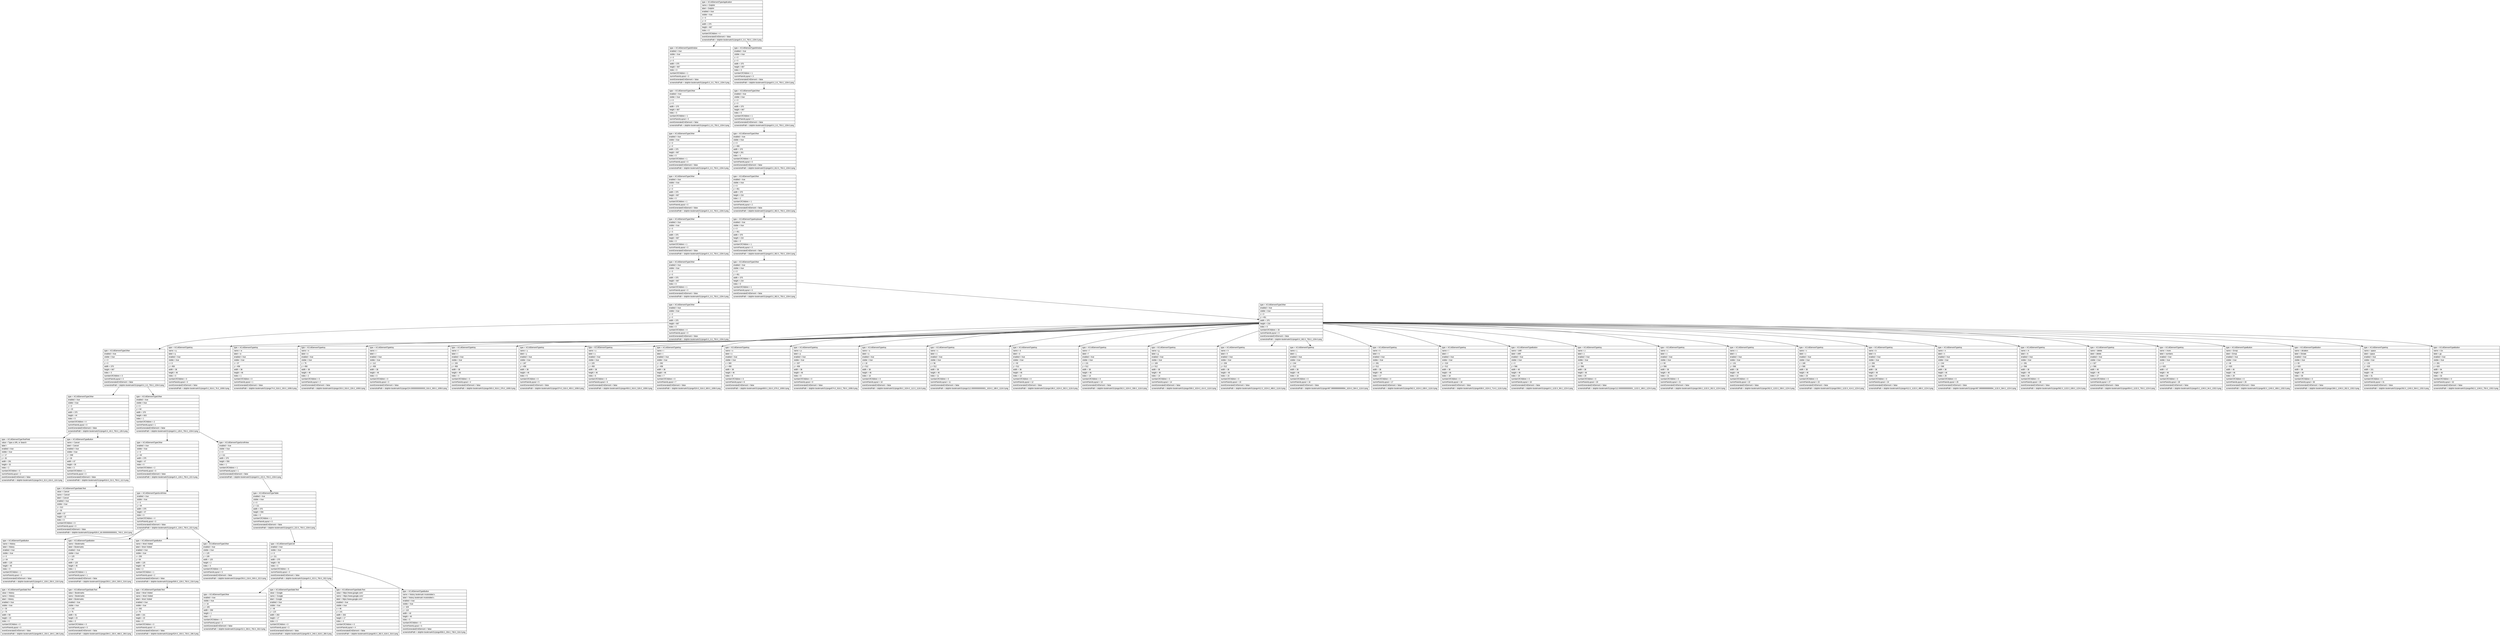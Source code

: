 digraph Layout {

	node [shape=record fontname=Arial];

	0	[label="{type = XCUIElementTypeApplication\l|name = Dolphin\l|label = Dolphin\l|enabled = true\l|visible = true\l|x = 0\l|y = 0\l|width = 375\l|height = 667\l|index = 0\l|numberOfChildren = 4\l|eventGeneratedOnElement = false \l|screenshotPath = dolphin-bookmark/S1/pngs/0.0_0.0_750.0_1334.0.png\l}"]
	1	[label="{type = XCUIElementTypeWindow\l|enabled = true\l|visible = true\l|x = 0\l|y = 0\l|width = 375\l|height = 667\l|index = 0\l|numberOfChildren = 1\l|numInParentLayout = 0\l|eventGeneratedOnElement = false \l|screenshotPath = dolphin-bookmark/S1/pngs/0.0_0.0_750.0_1334.0.png\l}"]
	2	[label="{type = XCUIElementTypeWindow\l|enabled = true\l|visible = true\l|x = 0\l|y = 0\l|width = 375\l|height = 667\l|index = 3\l|numberOfChildren = 1\l|numInParentLayout = 3\l|eventGeneratedOnElement = false \l|screenshotPath = dolphin-bookmark/S1/pngs/0.0_0.0_750.0_1334.0.png\l}"]
	3	[label="{type = XCUIElementTypeOther\l|enabled = true\l|visible = true\l|x = 0\l|y = 0\l|width = 375\l|height = 667\l|index = 0\l|numberOfChildren = 1\l|numInParentLayout = 0\l|eventGeneratedOnElement = false \l|screenshotPath = dolphin-bookmark/S1/pngs/0.0_0.0_750.0_1334.0.png\l}"]
	4	[label="{type = XCUIElementTypeOther\l|enabled = true\l|visible = true\l|x = 0\l|y = 0\l|width = 375\l|height = 667\l|index = 0\l|numberOfChildren = 1\l|numInParentLayout = 0\l|eventGeneratedOnElement = false \l|screenshotPath = dolphin-bookmark/S1/pngs/0.0_0.0_750.0_1334.0.png\l}"]
	5	[label="{type = XCUIElementTypeOther\l|enabled = true\l|visible = true\l|x = 0\l|y = 0\l|width = 375\l|height = 667\l|index = 0\l|numberOfChildren = 1\l|numInParentLayout = 0\l|eventGeneratedOnElement = false \l|screenshotPath = dolphin-bookmark/S1/pngs/0.0_0.0_750.0_1334.0.png\l}"]
	6	[label="{type = XCUIElementTypeOther\l|enabled = true\l|visible = true\l|x = 0\l|y = 406\l|width = 375\l|height = 261\l|index = 0\l|numberOfChildren = 3\l|numInParentLayout = 0\l|eventGeneratedOnElement = false \l|screenshotPath = dolphin-bookmark/S1/pngs/0.0_812.0_750.0_1334.0.png\l}"]
	7	[label="{type = XCUIElementTypeOther\l|enabled = true\l|visible = true\l|x = 0\l|y = 0\l|width = 375\l|height = 667\l|index = 0\l|numberOfChildren = 1\l|numInParentLayout = 0\l|eventGeneratedOnElement = false \l|screenshotPath = dolphin-bookmark/S1/pngs/0.0_0.0_750.0_1334.0.png\l}"]
	8	[label="{type = XCUIElementTypeOther\l|enabled = true\l|visible = true\l|x = 0\l|y = 451\l|width = 375\l|height = 216\l|index = 2\l|numberOfChildren = 1\l|numInParentLayout = 2\l|eventGeneratedOnElement = false \l|screenshotPath = dolphin-bookmark/S1/pngs/0.0_902.0_750.0_1334.0.png\l}"]
	9	[label="{type = XCUIElementTypeOther\l|enabled = true\l|visible = true\l|x = 0\l|y = 0\l|width = 375\l|height = 667\l|index = 0\l|numberOfChildren = 1\l|numInParentLayout = 0\l|eventGeneratedOnElement = false \l|screenshotPath = dolphin-bookmark/S1/pngs/0.0_0.0_750.0_1334.0.png\l}"]
	10	[label="{type = XCUIElementTypeKeyboard\l|enabled = true\l|visible = true\l|x = 0\l|y = 451\l|width = 375\l|height = 216\l|index = 0\l|numberOfChildren = 1\l|numInParentLayout = 0\l|eventGeneratedOnElement = false \l|screenshotPath = dolphin-bookmark/S1/pngs/0.0_902.0_750.0_1334.0.png\l}"]
	11	[label="{type = XCUIElementTypeOther\l|enabled = true\l|visible = true\l|x = 0\l|y = 0\l|width = 375\l|height = 667\l|index = 0\l|numberOfChildren = 1\l|numInParentLayout = 0\l|eventGeneratedOnElement = false \l|screenshotPath = dolphin-bookmark/S1/pngs/0.0_0.0_750.0_1334.0.png\l}"]
	12	[label="{type = XCUIElementTypeOther\l|enabled = true\l|visible = true\l|x = 0\l|y = 451\l|width = 375\l|height = 216\l|index = 0\l|numberOfChildren = 1\l|numInParentLayout = 0\l|eventGeneratedOnElement = false \l|screenshotPath = dolphin-bookmark/S1/pngs/0.0_902.0_750.0_1334.0.png\l}"]
	13	[label="{type = XCUIElementTypeOther\l|enabled = true\l|visible = true\l|x = 0\l|y = 0\l|width = 375\l|height = 667\l|index = 0\l|numberOfChildren = 4\l|numInParentLayout = 0\l|eventGeneratedOnElement = false \l|screenshotPath = dolphin-bookmark/S1/pngs/0.0_0.0_750.0_1334.0.png\l}"]
	14	[label="{type = XCUIElementTypeOther\l|enabled = true\l|visible = true\l|x = 0\l|y = 451\l|width = 375\l|height = 216\l|index = 0\l|numberOfChildren = 33\l|numInParentLayout = 0\l|eventGeneratedOnElement = false \l|screenshotPath = dolphin-bookmark/S1/pngs/0.0_902.0_750.0_1334.0.png\l}"]
	15	[label="{type = XCUIElementTypeOther\l|enabled = true\l|visible = true\l|x = 0\l|y = 0\l|width = 375\l|height = 667\l|index = 3\l|numberOfChildren = 3\l|numInParentLayout = 3\l|eventGeneratedOnElement = false \l|screenshotPath = dolphin-bookmark/S1/pngs/0.0_0.0_750.0_1334.0.png\l}"]
	16	[label="{type = XCUIElementTypeKey\l|name = q\l|label = q\l|enabled = true\l|visible = true\l|x = 0\l|y = 458\l|width = 38\l|height = 46\l|index = 0\l|numberOfChildren = 0\l|numInParentLayout = 0\l|eventGeneratedOnElement = false \l|screenshotPath = dolphin-bookmark/S1/pngs/0.0_916.0_76.0_1008.0.png\l}"]
	17	[label="{type = XCUIElementTypeKey\l|name = w\l|label = w\l|enabled = true\l|visible = true\l|x = 37\l|y = 458\l|width = 38\l|height = 46\l|index = 1\l|numberOfChildren = 0\l|numInParentLayout = 1\l|eventGeneratedOnElement = false \l|screenshotPath = dolphin-bookmark/S1/pngs/74.0_916.0_150.0_1008.0.png\l}"]
	18	[label="{type = XCUIElementTypeKey\l|name = e\l|label = e\l|enabled = true\l|visible = true\l|x = 75\l|y = 458\l|width = 38\l|height = 46\l|index = 2\l|numberOfChildren = 0\l|numInParentLayout = 2\l|eventGeneratedOnElement = false \l|screenshotPath = dolphin-bookmark/S1/pngs/150.0_916.0_226.0_1008.0.png\l}"]
	19	[label="{type = XCUIElementTypeKey\l|name = r\l|label = r\l|enabled = true\l|visible = true\l|x = 112\l|y = 458\l|width = 38\l|height = 46\l|index = 3\l|numberOfChildren = 0\l|numInParentLayout = 3\l|eventGeneratedOnElement = false \l|screenshotPath = dolphin-bookmark/S1/pngs/224.00000000000003_916.0_300.0_1008.0.png\l}"]
	20	[label="{type = XCUIElementTypeKey\l|name = t\l|label = t\l|enabled = true\l|visible = true\l|x = 150\l|y = 458\l|width = 38\l|height = 46\l|index = 4\l|numberOfChildren = 0\l|numInParentLayout = 4\l|eventGeneratedOnElement = false \l|screenshotPath = dolphin-bookmark/S1/pngs/300.0_916.0_376.0_1008.0.png\l}"]
	21	[label="{type = XCUIElementTypeKey\l|name = y\l|label = y\l|enabled = true\l|visible = true\l|x = 187\l|y = 458\l|width = 38\l|height = 46\l|index = 5\l|numberOfChildren = 0\l|numInParentLayout = 5\l|eventGeneratedOnElement = false \l|screenshotPath = dolphin-bookmark/S1/pngs/374.0_916.0_450.0_1008.0.png\l}"]
	22	[label="{type = XCUIElementTypeKey\l|name = u\l|label = u\l|enabled = true\l|visible = true\l|x = 225\l|y = 458\l|width = 38\l|height = 46\l|index = 6\l|numberOfChildren = 0\l|numInParentLayout = 6\l|eventGeneratedOnElement = false \l|screenshotPath = dolphin-bookmark/S1/pngs/450.0_916.0_526.0_1008.0.png\l}"]
	23	[label="{type = XCUIElementTypeKey\l|name = i\l|label = i\l|enabled = true\l|visible = true\l|x = 262\l|y = 458\l|width = 38\l|height = 46\l|index = 7\l|numberOfChildren = 0\l|numInParentLayout = 7\l|eventGeneratedOnElement = false \l|screenshotPath = dolphin-bookmark/S1/pngs/524.0_916.0_600.0_1008.0.png\l}"]
	24	[label="{type = XCUIElementTypeKey\l|name = o\l|label = o\l|enabled = true\l|visible = true\l|x = 300\l|y = 458\l|width = 38\l|height = 46\l|index = 8\l|numberOfChildren = 0\l|numInParentLayout = 8\l|eventGeneratedOnElement = false \l|screenshotPath = dolphin-bookmark/S1/pngs/600.0_916.0_676.0_1008.0.png\l}"]
	25	[label="{type = XCUIElementTypeKey\l|name = p\l|label = p\l|enabled = true\l|visible = true\l|x = 337\l|y = 458\l|width = 38\l|height = 46\l|index = 9\l|numberOfChildren = 0\l|numInParentLayout = 9\l|eventGeneratedOnElement = false \l|screenshotPath = dolphin-bookmark/S1/pngs/674.0_916.0_750.0_1008.0.png\l}"]
	26	[label="{type = XCUIElementTypeKey\l|name = a\l|label = a\l|enabled = true\l|visible = true\l|x = 18\l|y = 512\l|width = 38\l|height = 46\l|index = 10\l|numberOfChildren = 0\l|numInParentLayout = 10\l|eventGeneratedOnElement = false \l|screenshotPath = dolphin-bookmark/S1/pngs/36.0_1024.0_112.0_1116.0.png\l}"]
	27	[label="{type = XCUIElementTypeKey\l|name = s\l|label = s\l|enabled = true\l|visible = true\l|x = 56\l|y = 512\l|width = 38\l|height = 46\l|index = 11\l|numberOfChildren = 0\l|numInParentLayout = 11\l|eventGeneratedOnElement = false \l|screenshotPath = dolphin-bookmark/S1/pngs/112.00000000000001_1024.0_188.0_1116.0.png\l}"]
	28	[label="{type = XCUIElementTypeKey\l|name = d\l|label = d\l|enabled = true\l|visible = true\l|x = 93\l|y = 512\l|width = 38\l|height = 46\l|index = 12\l|numberOfChildren = 0\l|numInParentLayout = 12\l|eventGeneratedOnElement = false \l|screenshotPath = dolphin-bookmark/S1/pngs/186.0_1024.0_262.0_1116.0.png\l}"]
	29	[label="{type = XCUIElementTypeKey\l|name = f\l|label = f\l|enabled = true\l|visible = true\l|x = 131\l|y = 512\l|width = 38\l|height = 46\l|index = 13\l|numberOfChildren = 0\l|numInParentLayout = 13\l|eventGeneratedOnElement = false \l|screenshotPath = dolphin-bookmark/S1/pngs/262.0_1024.0_338.0_1116.0.png\l}"]
	30	[label="{type = XCUIElementTypeKey\l|name = g\l|label = g\l|enabled = true\l|visible = true\l|x = 169\l|y = 512\l|width = 38\l|height = 46\l|index = 14\l|numberOfChildren = 0\l|numInParentLayout = 14\l|eventGeneratedOnElement = false \l|screenshotPath = dolphin-bookmark/S1/pngs/338.0_1024.0_414.0_1116.0.png\l}"]
	31	[label="{type = XCUIElementTypeKey\l|name = h\l|label = h\l|enabled = true\l|visible = true\l|x = 206\l|y = 512\l|width = 38\l|height = 46\l|index = 15\l|numberOfChildren = 0\l|numInParentLayout = 15\l|eventGeneratedOnElement = false \l|screenshotPath = dolphin-bookmark/S1/pngs/412.0_1024.0_488.0_1116.0.png\l}"]
	32	[label="{type = XCUIElementTypeKey\l|name = j\l|label = j\l|enabled = true\l|visible = true\l|x = 244\l|y = 512\l|width = 38\l|height = 46\l|index = 16\l|numberOfChildren = 0\l|numInParentLayout = 16\l|eventGeneratedOnElement = false \l|screenshotPath = dolphin-bookmark/S1/pngs/487.99999999999994_1024.0_564.0_1116.0.png\l}"]
	33	[label="{type = XCUIElementTypeKey\l|name = k\l|label = k\l|enabled = true\l|visible = true\l|x = 281\l|y = 512\l|width = 38\l|height = 46\l|index = 17\l|numberOfChildren = 0\l|numInParentLayout = 17\l|eventGeneratedOnElement = false \l|screenshotPath = dolphin-bookmark/S1/pngs/562.0_1024.0_638.0_1116.0.png\l}"]
	34	[label="{type = XCUIElementTypeKey\l|name = l\l|label = l\l|enabled = true\l|visible = true\l|x = 319\l|y = 512\l|width = 38\l|height = 46\l|index = 18\l|numberOfChildren = 0\l|numInParentLayout = 18\l|eventGeneratedOnElement = false \l|screenshotPath = dolphin-bookmark/S1/pngs/638.0_1024.0_714.0_1116.0.png\l}"]
	35	[label="{type = XCUIElementTypeButton\l|name = shift\l|label = shift\l|enabled = true\l|visible = true\l|x = 0\l|y = 566\l|width = 48\l|height = 46\l|index = 19\l|numberOfChildren = 0\l|numInParentLayout = 19\l|eventGeneratedOnElement = false \l|screenshotPath = dolphin-bookmark/S1/pngs/0.0_1132.0_96.0_1224.0.png\l}"]
	36	[label="{type = XCUIElementTypeKey\l|name = z\l|label = z\l|enabled = true\l|visible = true\l|x = 56\l|y = 566\l|width = 38\l|height = 46\l|index = 20\l|numberOfChildren = 0\l|numInParentLayout = 20\l|eventGeneratedOnElement = false \l|screenshotPath = dolphin-bookmark/S1/pngs/112.00000000000001_1132.0_188.0_1224.0.png\l}"]
	37	[label="{type = XCUIElementTypeKey\l|name = x\l|label = x\l|enabled = true\l|visible = true\l|x = 93\l|y = 566\l|width = 38\l|height = 46\l|index = 21\l|numberOfChildren = 0\l|numInParentLayout = 21\l|eventGeneratedOnElement = false \l|screenshotPath = dolphin-bookmark/S1/pngs/186.0_1132.0_262.0_1224.0.png\l}"]
	38	[label="{type = XCUIElementTypeKey\l|name = c\l|label = c\l|enabled = true\l|visible = true\l|x = 131\l|y = 566\l|width = 38\l|height = 46\l|index = 22\l|numberOfChildren = 0\l|numInParentLayout = 22\l|eventGeneratedOnElement = false \l|screenshotPath = dolphin-bookmark/S1/pngs/262.0_1132.0_338.0_1224.0.png\l}"]
	39	[label="{type = XCUIElementTypeKey\l|name = v\l|label = v\l|enabled = true\l|visible = true\l|x = 169\l|y = 566\l|width = 38\l|height = 46\l|index = 23\l|numberOfChildren = 0\l|numInParentLayout = 23\l|eventGeneratedOnElement = false \l|screenshotPath = dolphin-bookmark/S1/pngs/338.0_1132.0_414.0_1224.0.png\l}"]
	40	[label="{type = XCUIElementTypeKey\l|name = b\l|label = b\l|enabled = true\l|visible = true\l|x = 206\l|y = 566\l|width = 38\l|height = 46\l|index = 24\l|numberOfChildren = 0\l|numInParentLayout = 24\l|eventGeneratedOnElement = false \l|screenshotPath = dolphin-bookmark/S1/pngs/412.0_1132.0_488.0_1224.0.png\l}"]
	41	[label="{type = XCUIElementTypeKey\l|name = n\l|label = n\l|enabled = true\l|visible = true\l|x = 244\l|y = 566\l|width = 38\l|height = 46\l|index = 25\l|numberOfChildren = 0\l|numInParentLayout = 25\l|eventGeneratedOnElement = false \l|screenshotPath = dolphin-bookmark/S1/pngs/487.99999999999994_1132.0_564.0_1224.0.png\l}"]
	42	[label="{type = XCUIElementTypeKey\l|name = m\l|label = m\l|enabled = true\l|visible = true\l|x = 281\l|y = 566\l|width = 38\l|height = 46\l|index = 26\l|numberOfChildren = 0\l|numInParentLayout = 26\l|eventGeneratedOnElement = false \l|screenshotPath = dolphin-bookmark/S1/pngs/562.0_1132.0_638.0_1224.0.png\l}"]
	43	[label="{type = XCUIElementTypeKey\l|name = delete\l|label = delete\l|enabled = true\l|visible = true\l|x = 327\l|y = 566\l|width = 48\l|height = 46\l|index = 27\l|numberOfChildren = 0\l|numInParentLayout = 27\l|eventGeneratedOnElement = false \l|screenshotPath = dolphin-bookmark/S1/pngs/654.0_1132.0_750.0_1224.0.png\l}"]
	44	[label="{type = XCUIElementTypeKey\l|name = more\l|label = numbers\l|enabled = true\l|visible = true\l|x = 0\l|y = 620\l|width = 47\l|height = 46\l|index = 28\l|numberOfChildren = 0\l|numInParentLayout = 28\l|eventGeneratedOnElement = false \l|screenshotPath = dolphin-bookmark/S1/pngs/0.0_1240.0_94.0_1332.0.png\l}"]
	45	[label="{type = XCUIElementTypeButton\l|name = Emoji\l|label = Emoji\l|enabled = true\l|visible = true\l|x = 46\l|y = 620\l|width = 48\l|height = 46\l|index = 29\l|numberOfChildren = 0\l|numInParentLayout = 29\l|eventGeneratedOnElement = false \l|screenshotPath = dolphin-bookmark/S1/pngs/92.0_1240.0_188.0_1332.0.png\l}"]
	46	[label="{type = XCUIElementTypeButton\l|name = dictation\l|label = Dictate\l|enabled = true\l|visible = true\l|x = 93\l|y = 620\l|width = 38\l|height = 46\l|index = 30\l|numberOfChildren = 0\l|numInParentLayout = 30\l|eventGeneratedOnElement = false \l|screenshotPath = dolphin-bookmark/S1/pngs/186.0_1240.0_262.0_1332.0.png\l}"]
	47	[label="{type = XCUIElementTypeKey\l|name = space\l|label = space\l|enabled = true\l|visible = true\l|x = 131\l|y = 620\l|width = 151\l|height = 46\l|index = 31\l|numberOfChildren = 0\l|numInParentLayout = 31\l|eventGeneratedOnElement = false \l|screenshotPath = dolphin-bookmark/S1/pngs/262.0_1240.0_564.0_1332.0.png\l}"]
	48	[label="{type = XCUIElementTypeButton\l|name = Go\l|label = go\l|enabled = true\l|visible = true\l|x = 281\l|y = 620\l|width = 94\l|height = 46\l|index = 32\l|numberOfChildren = 0\l|numInParentLayout = 32\l|eventGeneratedOnElement = false \l|screenshotPath = dolphin-bookmark/S1/pngs/562.0_1240.0_750.0_1332.0.png\l}"]
	49	[label="{type = XCUIElementTypeOther\l|enabled = true\l|visible = true\l|x = 0\l|y = 20\l|width = 375\l|height = 44\l|index = 0\l|numberOfChildren = 4\l|numInParentLayout = 0\l|eventGeneratedOnElement = false \l|screenshotPath = dolphin-bookmark/S1/pngs/0.0_40.0_750.0_128.0.png\l}"]
	50	[label="{type = XCUIElementTypeOther\l|enabled = true\l|visible = true\l|x = 0\l|y = 64\l|width = 375\l|height = 603\l|index = 1\l|numberOfChildren = 2\l|numInParentLayout = 1\l|eventGeneratedOnElement = false \l|screenshotPath = dolphin-bookmark/S1/pngs/0.0_128.0_750.0_1334.0.png\l}"]
	51	[label="{type = XCUIElementTypeTextField\l|value = Type a URL or Search\l|label = \l|enabled = true\l|visible = true\l|x = 17\l|y = 26\l|width = 291\l|height = 32\l|index = 2\l|numberOfChildren = 0\l|numInParentLayout = 2\l|eventGeneratedOnElement = false \l|screenshotPath = dolphin-bookmark/S1/pngs/34.0_52.0_616.0_116.0.png\l}"]
	52	[label="{type = XCUIElementTypeButton\l|name = Cancel\l|label = Cancel\l|enabled = true\l|visible = true\l|x = 308\l|y = 26\l|width = 67\l|height = 30\l|index = 3\l|numberOfChildren = 1\l|numInParentLayout = 3\l|eventGeneratedOnElement = false \l|screenshotPath = dolphin-bookmark/S1/pngs/616.0_52.0_750.0_112.0.png\l}"]
	53	[label="{type = XCUIElementTypeOther\l|enabled = true\l|visible = true\l|x = 0\l|y = 64\l|width = 375\l|height = 47\l|index = 0\l|numberOfChildren = 2\l|numInParentLayout = 0\l|eventGeneratedOnElement = false \l|screenshotPath = dolphin-bookmark/S1/pngs/0.0_128.0_750.0_222.0.png\l}"]
	54	[label="{type = XCUIElementTypeScrollView\l|enabled = true\l|visible = true\l|x = 0\l|y = 111\l|width = 375\l|height = 556\l|index = 1\l|numberOfChildren = 1\l|numInParentLayout = 1\l|eventGeneratedOnElement = false \l|screenshotPath = dolphin-bookmark/S1/pngs/0.0_222.0_750.0_1334.0.png\l}"]
	55	[label="{type = XCUIElementTypeStaticText\l|value = Cancel\l|name = Cancel\l|label = Cancel\l|enabled = true\l|visible = true\l|x = 313\l|y = 30\l|width = 57\l|height = 22\l|index = 0\l|numberOfChildren = 0\l|numInParentLayout = 0\l|eventGeneratedOnElement = false \l|screenshotPath = dolphin-bookmark/S1/pngs/626.0_60.00000000000001_740.0_104.0.png\l}"]
	56	[label="{type = XCUIElementTypeScrollView\l|enabled = true\l|visible = true\l|x = 0\l|y = 64\l|width = 375\l|height = 47\l|index = 0\l|numberOfChildren = 4\l|numInParentLayout = 0\l|eventGeneratedOnElement = false \l|screenshotPath = dolphin-bookmark/S1/pngs/0.0_128.0_750.0_222.0.png\l}"]
	57	[label="{type = XCUIElementTypeTable\l|enabled = true\l|visible = true\l|x = 0\l|y = 111\l|width = 375\l|height = 556\l|index = 0\l|numberOfChildren = 1\l|numInParentLayout = 0\l|eventGeneratedOnElement = false \l|screenshotPath = dolphin-bookmark/S1/pngs/0.0_222.0_750.0_1334.0.png\l}"]
	58	[label="{type = XCUIElementTypeButton\l|name = History\l|label = History\l|enabled = true\l|visible = true\l|x = 0\l|y = 64\l|width = 125\l|height = 45\l|index = 0\l|numberOfChildren = 1\l|numInParentLayout = 0\l|eventGeneratedOnElement = false \l|screenshotPath = dolphin-bookmark/S1/pngs/0.0_128.0_250.0_218.0.png\l}"]
	59	[label="{type = XCUIElementTypeButton\l|name = Bookmarks\l|label = Bookmarks\l|enabled = true\l|visible = true\l|x = 125\l|y = 64\l|width = 125\l|height = 45\l|index = 1\l|numberOfChildren = 1\l|numInParentLayout = 1\l|eventGeneratedOnElement = false \l|screenshotPath = dolphin-bookmark/S1/pngs/250.0_128.0_500.0_218.0.png\l}"]
	60	[label="{type = XCUIElementTypeButton\l|name = Most Visited\l|label = Most Visited\l|enabled = true\l|visible = true\l|x = 250\l|y = 64\l|width = 125\l|height = 45\l|index = 2\l|numberOfChildren = 1\l|numInParentLayout = 2\l|eventGeneratedOnElement = false \l|screenshotPath = dolphin-bookmark/S1/pngs/500.0_128.0_750.0_218.0.png\l}"]
	61	[label="{type = XCUIElementTypeOther\l|enabled = true\l|visible = true\l|x = 125\l|y = 109\l|width = 125\l|height = 2\l|index = 3\l|numberOfChildren = 0\l|numInParentLayout = 3\l|eventGeneratedOnElement = false \l|screenshotPath = dolphin-bookmark/S1/pngs/250.0_218.0_500.0_222.0.png\l}"]
	62	[label="{type = XCUIElementTypeCell\l|enabled = true\l|visible = true\l|x = 0\l|y = 111\l|width = 375\l|height = 55\l|index = 0\l|numberOfChildren = 6\l|numInParentLayout = 0\l|eventGeneratedOnElement = false \l|screenshotPath = dolphin-bookmark/S1/pngs/0.0_222.0_750.0_332.0.png\l}"]
	63	[label="{type = XCUIElementTypeStaticText\l|value = History\l|name = History\l|label = History\l|enabled = true\l|visible = true\l|x = 33\l|y = 75\l|width = 59\l|height = 23\l|index = 0\l|numberOfChildren = 0\l|numInParentLayout = 0\l|eventGeneratedOnElement = false \l|screenshotPath = dolphin-bookmark/S1/pngs/66.0_150.0_184.0_196.0.png\l}"]
	64	[label="{type = XCUIElementTypeStaticText\l|value = Bookmarks\l|name = Bookmarks\l|label = Bookmarks\l|enabled = true\l|visible = true\l|x = 142\l|y = 75\l|width = 91\l|height = 23\l|index = 0\l|numberOfChildren = 0\l|numInParentLayout = 0\l|eventGeneratedOnElement = false \l|screenshotPath = dolphin-bookmark/S1/pngs/284.0_150.0_466.0_196.0.png\l}"]
	65	[label="{type = XCUIElementTypeStaticText\l|value = Most Visited\l|name = Most Visited\l|label = Most Visited\l|enabled = true\l|visible = true\l|x = 262\l|y = 75\l|width = 101\l|height = 23\l|index = 0\l|numberOfChildren = 0\l|numInParentLayout = 0\l|eventGeneratedOnElement = false \l|screenshotPath = dolphin-bookmark/S1/pngs/524.0_150.0_726.0_196.0.png\l}"]
	66	[label="{type = XCUIElementTypeOther\l|enabled = true\l|visible = true\l|x = 16\l|y = 165\l|width = 359\l|height = 1\l|index = 2\l|numberOfChildren = 0\l|numInParentLayout = 2\l|eventGeneratedOnElement = false \l|screenshotPath = dolphin-bookmark/S1/pngs/32.0_330.0_750.0_332.0.png\l}"]
	67	[label="{type = XCUIElementTypeStaticText\l|value = Google\l|name = Google\l|label = Google\l|enabled = true\l|visible = true\l|x = 46\l|y = 123\l|width = 263\l|height = 17\l|index = 3\l|numberOfChildren = 0\l|numInParentLayout = 3\l|eventGeneratedOnElement = false \l|screenshotPath = dolphin-bookmark/S1/pngs/92.0_246.0_618.0_280.0.png\l}"]
	68	[label="{type = XCUIElementTypeStaticText\l|value = https://www.google.com/\l|name = https://www.google.com/\l|label = https://www.google.com/\l|enabled = true\l|visible = true\l|x = 46\l|y = 141\l|width = 263\l|height = 17\l|index = 4\l|numberOfChildren = 0\l|numInParentLayout = 4\l|eventGeneratedOnElement = false \l|screenshotPath = dolphin-bookmark/S1/pngs/92.0_282.0_618.0_316.0.png\l}"]
	69	[label="{type = XCUIElementTypeButton\l|name = history bookmark mostvisited s\l|label = history bookmark mostvisited s\l|enabled = true\l|visible = true\l|x = 329\l|y = 118\l|width = 40\l|height = 40\l|index = 5\l|numberOfChildren = 0\l|numInParentLayout = 5\l|eventGeneratedOnElement = false \l|screenshotPath = dolphin-bookmark/S1/pngs/658.0_236.0_738.0_316.0.png\l}"]


	0 -> 1
	0 -> 2
	1 -> 3
	2 -> 4
	3 -> 5
	4 -> 6
	5 -> 7
	6 -> 8
	7 -> 9
	8 -> 10
	9 -> 11
	10 -> 12
	11 -> 13
	12 -> 14
	13 -> 15
	14 -> 16
	14 -> 17
	14 -> 18
	14 -> 19
	14 -> 20
	14 -> 21
	14 -> 22
	14 -> 23
	14 -> 24
	14 -> 25
	14 -> 26
	14 -> 27
	14 -> 28
	14 -> 29
	14 -> 30
	14 -> 31
	14 -> 32
	14 -> 33
	14 -> 34
	14 -> 35
	14 -> 36
	14 -> 37
	14 -> 38
	14 -> 39
	14 -> 40
	14 -> 41
	14 -> 42
	14 -> 43
	14 -> 44
	14 -> 45
	14 -> 46
	14 -> 47
	14 -> 48
	15 -> 49
	15 -> 50
	49 -> 51
	49 -> 52
	50 -> 53
	50 -> 54
	52 -> 55
	53 -> 56
	54 -> 57
	56 -> 58
	56 -> 59
	56 -> 60
	56 -> 61
	57 -> 62
	58 -> 63
	59 -> 64
	60 -> 65
	62 -> 66
	62 -> 67
	62 -> 68
	62 -> 69


}
